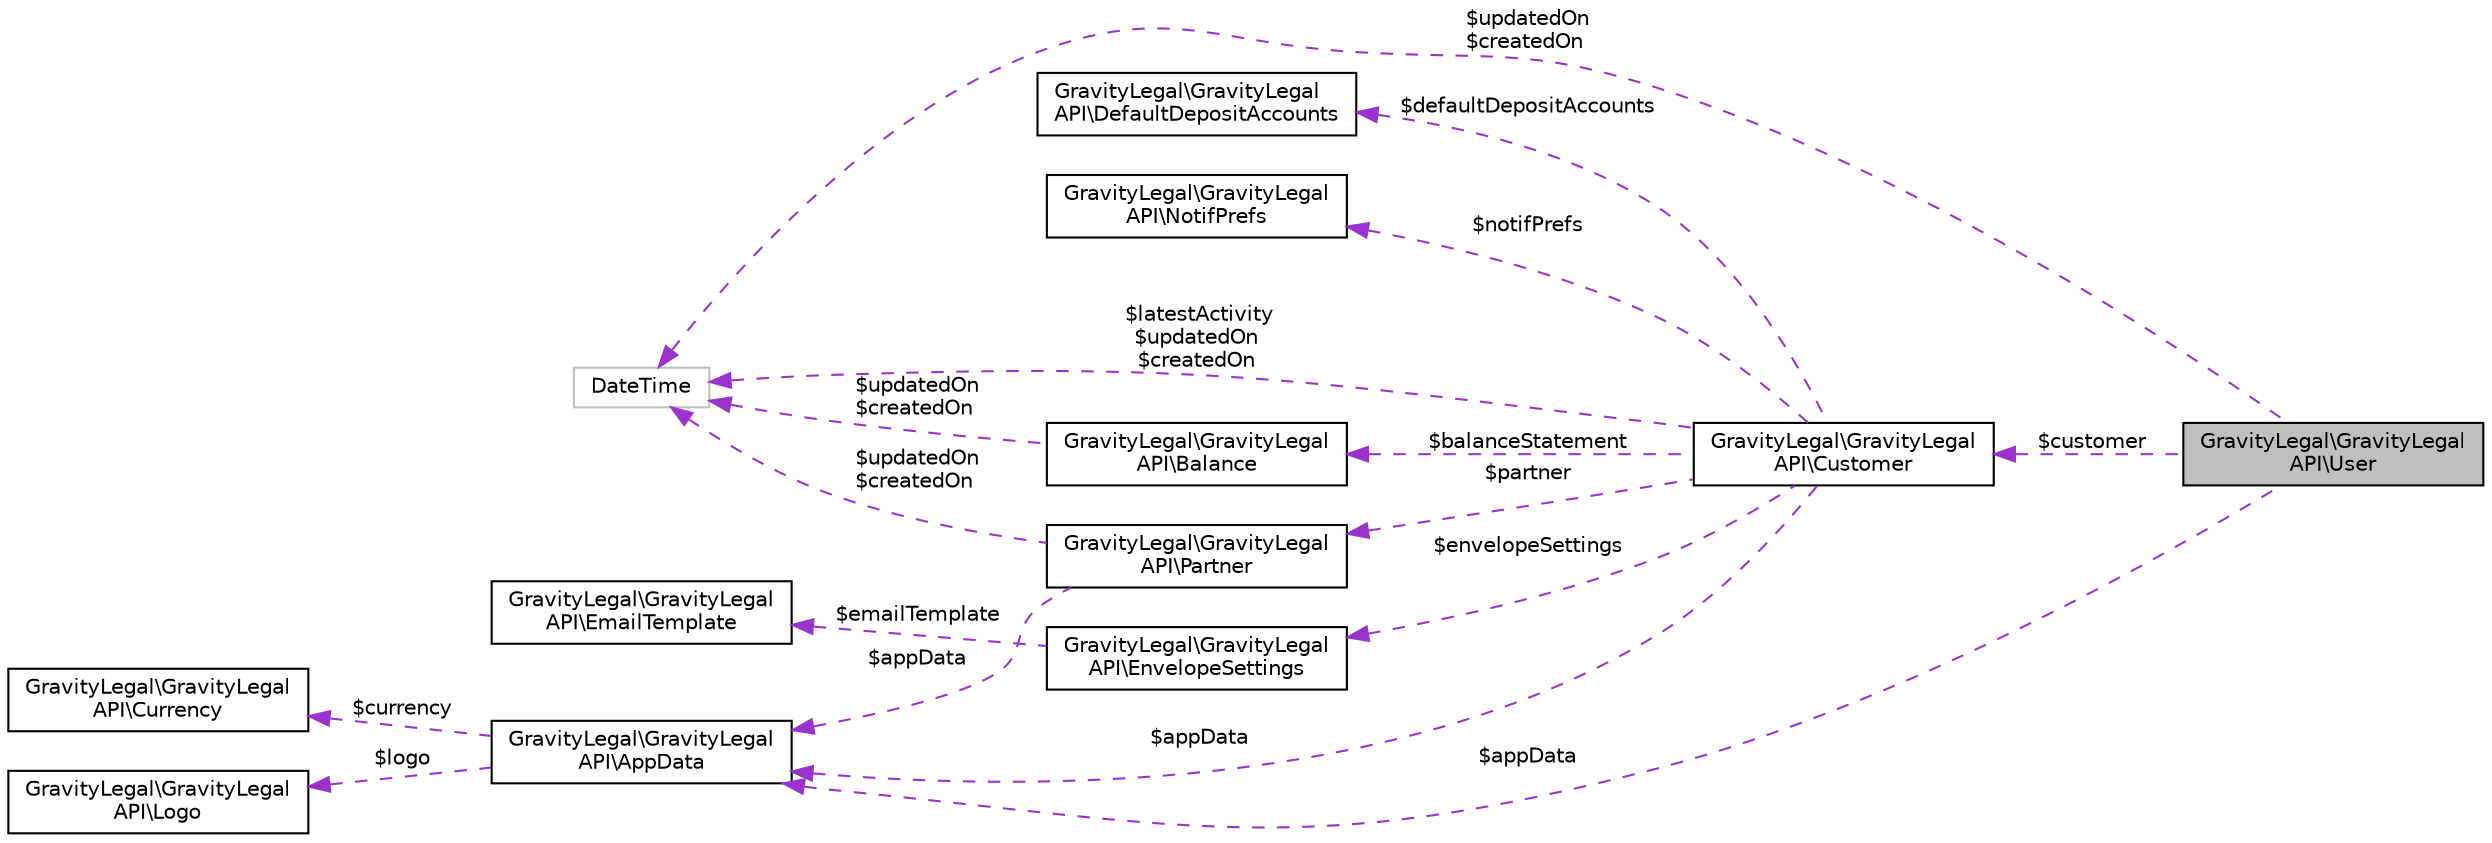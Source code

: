 digraph "GravityLegal\GravityLegalAPI\User"
{
 // LATEX_PDF_SIZE
  edge [fontname="Helvetica",fontsize="10",labelfontname="Helvetica",labelfontsize="10"];
  node [fontname="Helvetica",fontsize="10",shape=record];
  rankdir="LR";
  Node1 [label="GravityLegal\\GravityLegal\lAPI\\User",height=0.2,width=0.4,color="black", fillcolor="grey75", style="filled", fontcolor="black",tooltip=" "];
  Node2 -> Node1 [dir="back",color="darkorchid3",fontsize="10",style="dashed",label=" $updatedOn\n$createdOn" ,fontname="Helvetica"];
  Node2 [label="DateTime",height=0.2,width=0.4,color="grey75", fillcolor="white", style="filled",tooltip=" "];
  Node3 -> Node1 [dir="back",color="darkorchid3",fontsize="10",style="dashed",label=" $appData" ,fontname="Helvetica"];
  Node3 [label="GravityLegal\\GravityLegal\lAPI\\AppData",height=0.2,width=0.4,color="black", fillcolor="white", style="filled",URL="$classGravityLegal_1_1GravityLegalAPI_1_1AppData.html",tooltip=" "];
  Node4 -> Node3 [dir="back",color="darkorchid3",fontsize="10",style="dashed",label=" $currency" ,fontname="Helvetica"];
  Node4 [label="GravityLegal\\GravityLegal\lAPI\\Currency",height=0.2,width=0.4,color="black", fillcolor="white", style="filled",URL="$classGravityLegal_1_1GravityLegalAPI_1_1Currency.html",tooltip=" "];
  Node5 -> Node3 [dir="back",color="darkorchid3",fontsize="10",style="dashed",label=" $logo" ,fontname="Helvetica"];
  Node5 [label="GravityLegal\\GravityLegal\lAPI\\Logo",height=0.2,width=0.4,color="black", fillcolor="white", style="filled",URL="$classGravityLegal_1_1GravityLegalAPI_1_1Logo.html",tooltip=" "];
  Node6 -> Node1 [dir="back",color="darkorchid3",fontsize="10",style="dashed",label=" $customer" ,fontname="Helvetica"];
  Node6 [label="GravityLegal\\GravityLegal\lAPI\\Customer",height=0.2,width=0.4,color="black", fillcolor="white", style="filled",URL="$classGravityLegal_1_1GravityLegalAPI_1_1Customer.html",tooltip=" "];
  Node7 -> Node6 [dir="back",color="darkorchid3",fontsize="10",style="dashed",label=" $defaultDepositAccounts" ,fontname="Helvetica"];
  Node7 [label="GravityLegal\\GravityLegal\lAPI\\DefaultDepositAccounts",height=0.2,width=0.4,color="black", fillcolor="white", style="filled",URL="$classGravityLegal_1_1GravityLegalAPI_1_1DefaultDepositAccounts.html",tooltip=" "];
  Node8 -> Node6 [dir="back",color="darkorchid3",fontsize="10",style="dashed",label=" $notifPrefs" ,fontname="Helvetica"];
  Node8 [label="GravityLegal\\GravityLegal\lAPI\\NotifPrefs",height=0.2,width=0.4,color="black", fillcolor="white", style="filled",URL="$classGravityLegal_1_1GravityLegalAPI_1_1NotifPrefs.html",tooltip=" "];
  Node2 -> Node6 [dir="back",color="darkorchid3",fontsize="10",style="dashed",label=" $latestActivity\n$updatedOn\n$createdOn" ,fontname="Helvetica"];
  Node9 -> Node6 [dir="back",color="darkorchid3",fontsize="10",style="dashed",label=" $envelopeSettings" ,fontname="Helvetica"];
  Node9 [label="GravityLegal\\GravityLegal\lAPI\\EnvelopeSettings",height=0.2,width=0.4,color="black", fillcolor="white", style="filled",URL="$classGravityLegal_1_1GravityLegalAPI_1_1EnvelopeSettings.html",tooltip=" "];
  Node10 -> Node9 [dir="back",color="darkorchid3",fontsize="10",style="dashed",label=" $emailTemplate" ,fontname="Helvetica"];
  Node10 [label="GravityLegal\\GravityLegal\lAPI\\EmailTemplate",height=0.2,width=0.4,color="black", fillcolor="white", style="filled",URL="$classGravityLegal_1_1GravityLegalAPI_1_1EmailTemplate.html",tooltip=" "];
  Node11 -> Node6 [dir="back",color="darkorchid3",fontsize="10",style="dashed",label=" $balanceStatement" ,fontname="Helvetica"];
  Node11 [label="GravityLegal\\GravityLegal\lAPI\\Balance",height=0.2,width=0.4,color="black", fillcolor="white", style="filled",URL="$classGravityLegal_1_1GravityLegalAPI_1_1Balance.html",tooltip=" "];
  Node2 -> Node11 [dir="back",color="darkorchid3",fontsize="10",style="dashed",label=" $updatedOn\n$createdOn" ,fontname="Helvetica"];
  Node3 -> Node6 [dir="back",color="darkorchid3",fontsize="10",style="dashed",label=" $appData" ,fontname="Helvetica"];
  Node12 -> Node6 [dir="back",color="darkorchid3",fontsize="10",style="dashed",label=" $partner" ,fontname="Helvetica"];
  Node12 [label="GravityLegal\\GravityLegal\lAPI\\Partner",height=0.2,width=0.4,color="black", fillcolor="white", style="filled",URL="$classGravityLegal_1_1GravityLegalAPI_1_1Partner.html",tooltip=" "];
  Node2 -> Node12 [dir="back",color="darkorchid3",fontsize="10",style="dashed",label=" $updatedOn\n$createdOn" ,fontname="Helvetica"];
  Node3 -> Node12 [dir="back",color="darkorchid3",fontsize="10",style="dashed",label=" $appData" ,fontname="Helvetica"];
}
